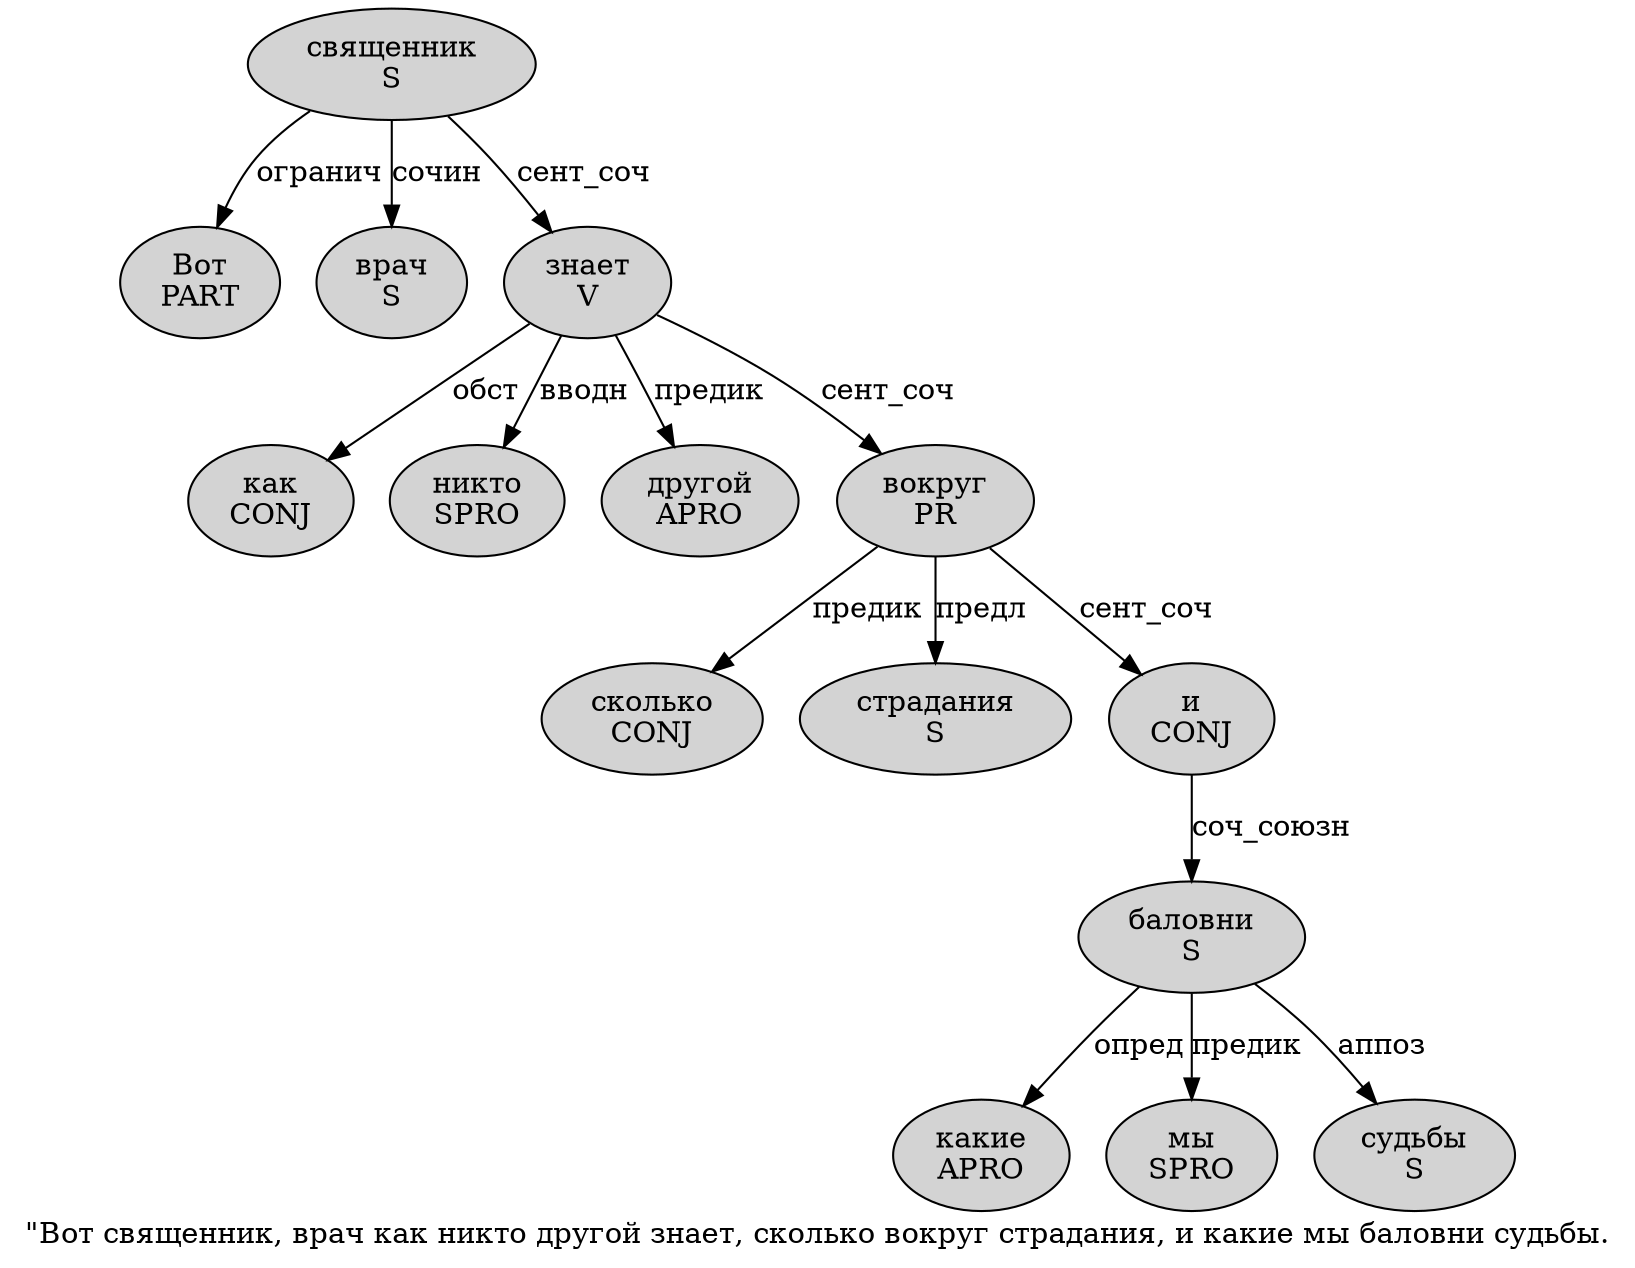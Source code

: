 digraph SENTENCE_656 {
	graph [label="\"Вот священник, врач как никто другой знает, сколько вокруг страдания, и какие мы баловни судьбы."]
	node [style=filled]
		1 [label="Вот
PART" color="" fillcolor=lightgray penwidth=1 shape=ellipse]
		2 [label="священник
S" color="" fillcolor=lightgray penwidth=1 shape=ellipse]
		4 [label="врач
S" color="" fillcolor=lightgray penwidth=1 shape=ellipse]
		5 [label="как
CONJ" color="" fillcolor=lightgray penwidth=1 shape=ellipse]
		6 [label="никто
SPRO" color="" fillcolor=lightgray penwidth=1 shape=ellipse]
		7 [label="другой
APRO" color="" fillcolor=lightgray penwidth=1 shape=ellipse]
		8 [label="знает
V" color="" fillcolor=lightgray penwidth=1 shape=ellipse]
		10 [label="сколько
CONJ" color="" fillcolor=lightgray penwidth=1 shape=ellipse]
		11 [label="вокруг
PR" color="" fillcolor=lightgray penwidth=1 shape=ellipse]
		12 [label="страдания
S" color="" fillcolor=lightgray penwidth=1 shape=ellipse]
		14 [label="и
CONJ" color="" fillcolor=lightgray penwidth=1 shape=ellipse]
		15 [label="какие
APRO" color="" fillcolor=lightgray penwidth=1 shape=ellipse]
		16 [label="мы
SPRO" color="" fillcolor=lightgray penwidth=1 shape=ellipse]
		17 [label="баловни
S" color="" fillcolor=lightgray penwidth=1 shape=ellipse]
		18 [label="судьбы
S" color="" fillcolor=lightgray penwidth=1 shape=ellipse]
			14 -> 17 [label="соч_союзн"]
			11 -> 10 [label="предик"]
			11 -> 12 [label="предл"]
			11 -> 14 [label="сент_соч"]
			2 -> 1 [label="огранич"]
			2 -> 4 [label="сочин"]
			2 -> 8 [label="сент_соч"]
			17 -> 15 [label="опред"]
			17 -> 16 [label="предик"]
			17 -> 18 [label="аппоз"]
			8 -> 5 [label="обст"]
			8 -> 6 [label="вводн"]
			8 -> 7 [label="предик"]
			8 -> 11 [label="сент_соч"]
}